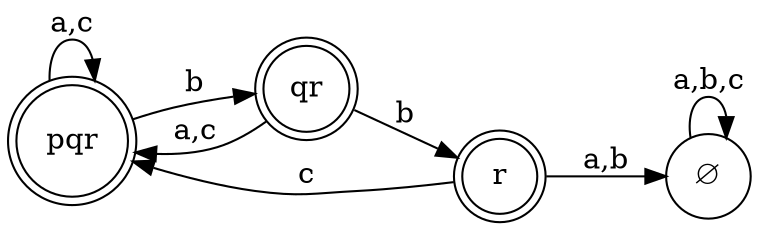 digraph TP04_2_c {
	rankdir=LR;
	graph [dpi = 300];
	node [shape = doublecircle]; pqr,qr,r;
	node [shape = circle];
	pqr->pqr[label="a,c"]; pqr->qr[label="b"];
	qr ->pqr[label="a,c"]; qr ->r [label="b"];
	r  ->pqr[label="c"  ]; r  ->∅ [label="a,b"];
	∅  ->∅  [label="a,b,c"];
}

